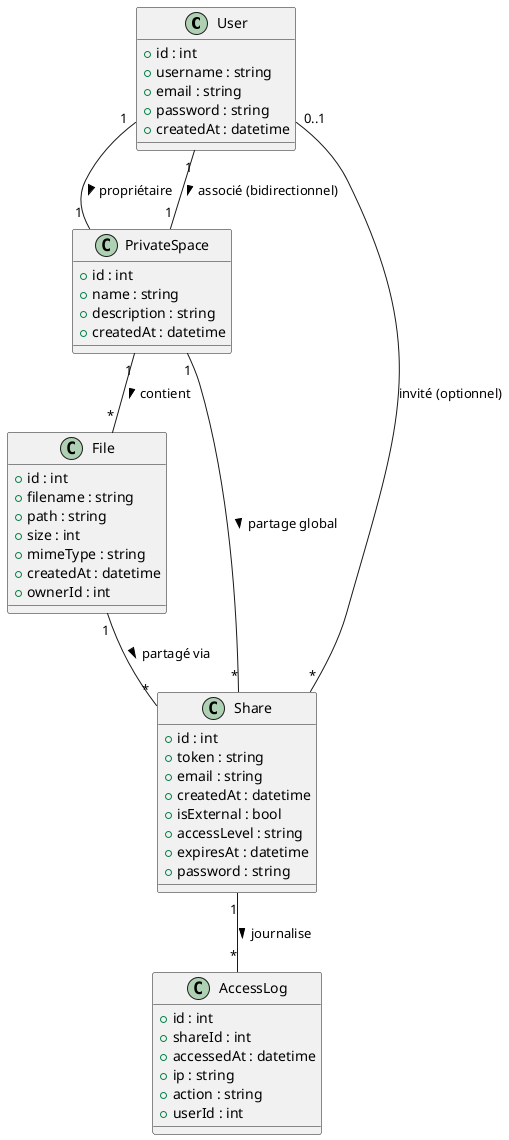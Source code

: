 @startuml HomeCloud

' Diagramme de classes principal pour Home Cloud (particuliers, partage)

class User {
  +id : int
  +username : string
  +email : string
  +password : string
  +createdAt : datetime
}

class PrivateSpace {
  +id : int
  +name : string
  +description : string
  +createdAt : datetime
}

class File {
  +id : int
  +filename : string
  +path : string
  +size : int
  +mimeType : string
  +createdAt : datetime
  +ownerId : int
}

class Share {
  +id : int
  +token : string
  +email : string
  +createdAt : datetime
  +isExternal : bool
  +accessLevel : string
  +expiresAt : datetime
  +password : string
}

class AccessLog {
  +id : int
  +shareId : int
  +accessedAt : datetime
  +ip : string
  +action : string
  +userId : int
}

' Suppression de Database (l'isolation se fait par base, pas par entité métier)

User "1" -- "1" PrivateSpace : propriétaire >
PrivateSpace "1" -- "1" User : < associé (bidirectionnel)
PrivateSpace "1" -- "*" File : contient >
File "1" -- "*" Share : partagé via >
PrivateSpace "1" -- "*" Share : partage global >
Share "*" -- "0..1" User : invité (optionnel)
Share "1" -- "*" AccessLog : journalise >

' NOTE: Chaque PrivateSpace est associé à un sous-domaine dédié (multi-tenant applicatif)
' L'isolation des données est assurée par la détection du sous-domaine côté Symfony
' Un User possède un PrivateSpace, chaque PrivateSpace correspond à un sous-domaine

@enduml
